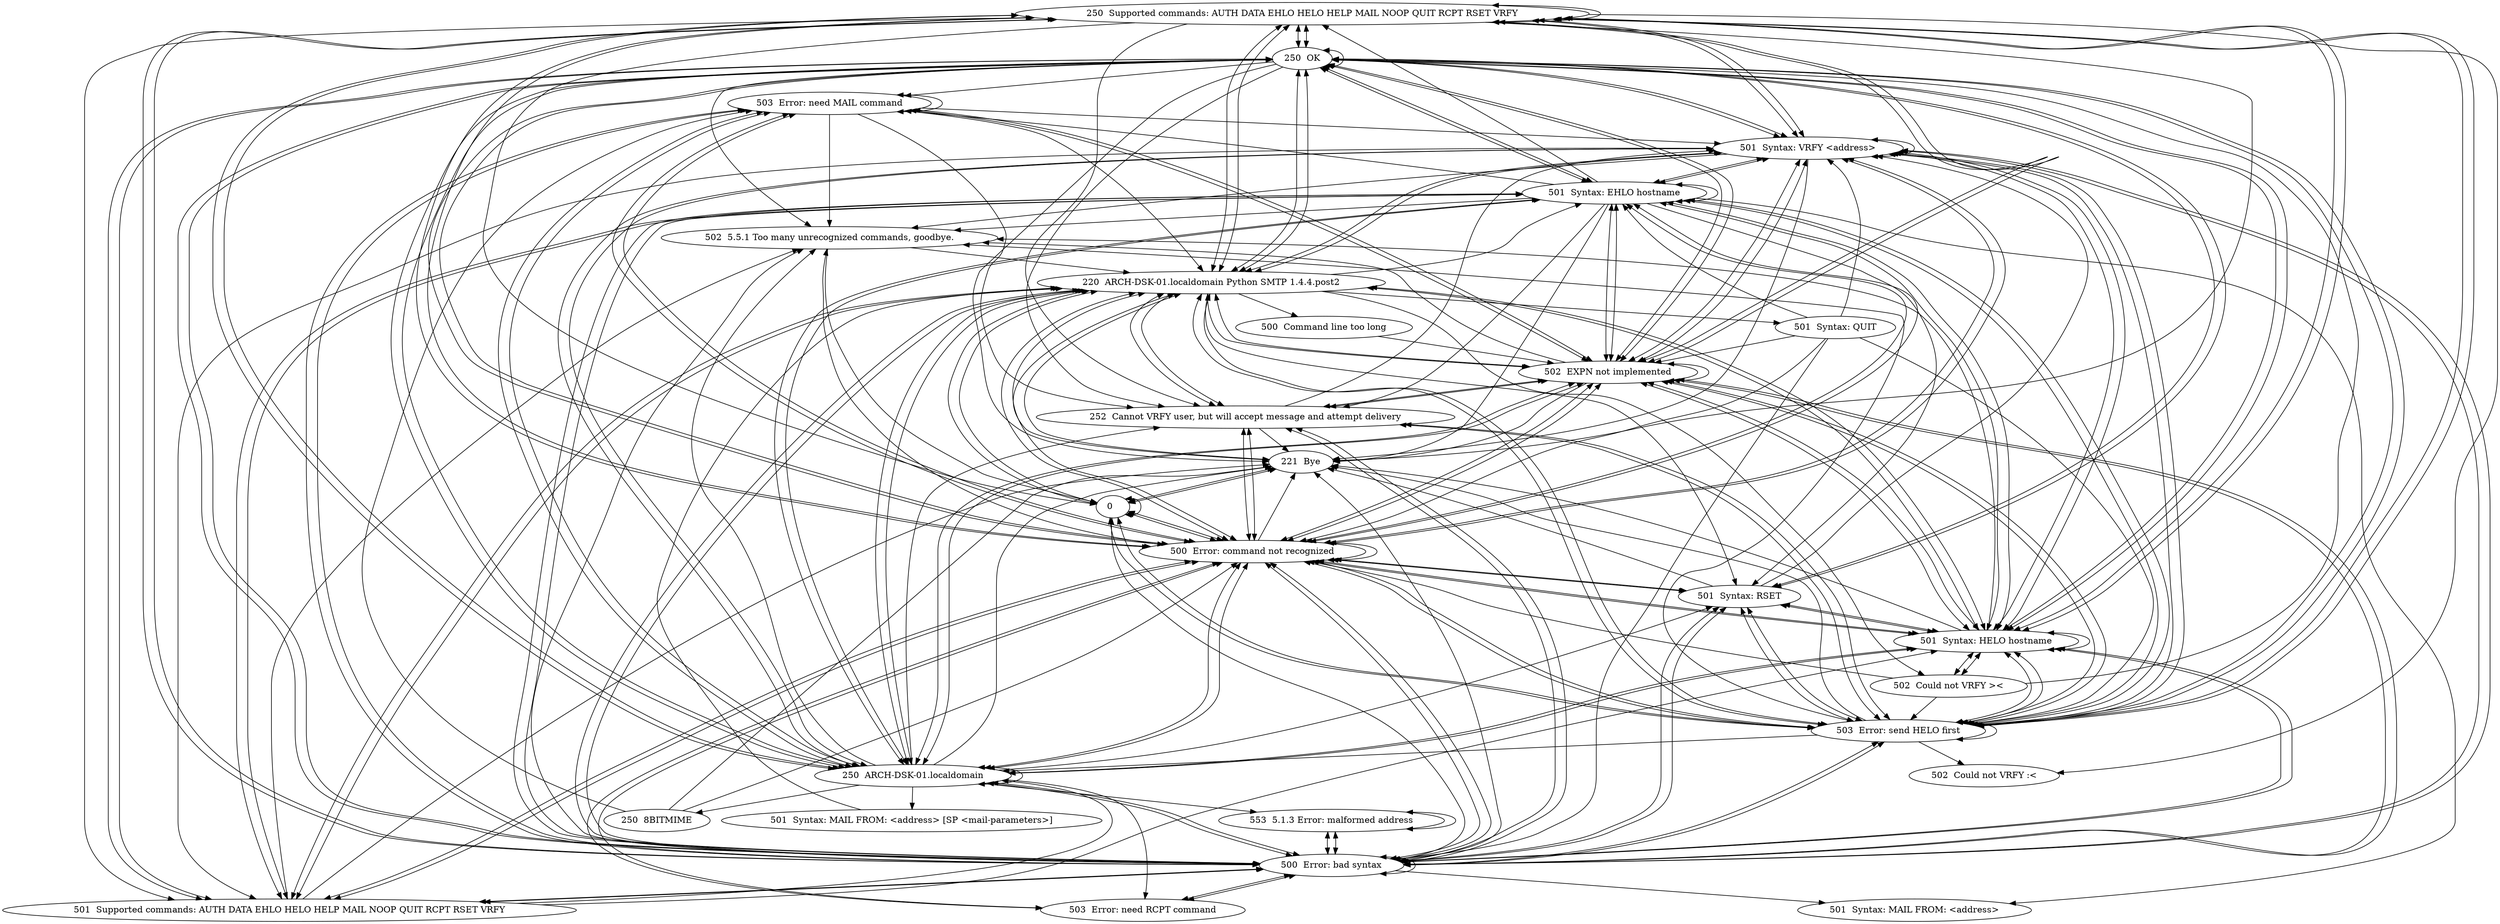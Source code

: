 digraph state_graph {
    "250  Supported commands: AUTH DATA EHLO HELO HELP MAIL NOOP QUIT RCPT RSET VRFY" -> "250  OK" [dir="both"]
    "501  Supported commands: AUTH DATA EHLO HELO HELP MAIL NOOP QUIT RCPT RSET VRFY" -> "221  Bye"
    "501  Syntax: VRFY <address>" -> "501  Supported commands: AUTH DATA EHLO HELO HELP MAIL NOOP QUIT RCPT RSET VRFY"
    "500  Error: bad syntax" -> "503  Error: send HELO first" [dir="both"]
    "220  ARCH-DSK-01.localdomain Python SMTP 1.4.4.post2" -> "250  ARCH-DSK-01.localdomain" [dir="both"]
    "502  Could not VRFY ><" -> "503  Error: send HELO first"
    "250  Supported commands: AUTH DATA EHLO HELO HELP MAIL NOOP QUIT RCPT RSET VRFY" -> "501  Syntax: HELO hostname" [dir="both"]
    "503  Error: need RCPT command" -> "500  Error: bad syntax" [dir="both"]
    "250  Supported commands: AUTH DATA EHLO HELO HELP MAIL NOOP QUIT RCPT RSET VRFY" -> "502  EXPN not implemented" [dir="both"]
    "250  ARCH-DSK-01.localdomain" -> "501  Syntax: RSET"
    "501  Syntax: QUIT" -> "503  Error: send HELO first"
    "220  ARCH-DSK-01.localdomain Python SMTP 1.4.4.post2" -> "503  Error: send HELO first" [dir="both"]
    "500  Error: command not recognized" -> "502  EXPN not implemented" [dir="both"]
    "500  Error: command not recognized" -> "503  Error: send HELO first" [dir="both"]
    "501  Syntax: HELO hostname" -> "503  Error: send HELO first" [dir="both"]
    "501  Syntax: VRFY <address>" -> "250  ARCH-DSK-01.localdomain" [dir="both"]
    "502  EXPN not implemented" -> "252  Cannot VRFY user, but will accept message and attempt delivery" [dir="both"]
    "220  ARCH-DSK-01.localdomain Python SMTP 1.4.4.post2" -> "502  EXPN not implemented" [dir="both"]
    "500  Error: command not recognized" -> "250  OK" [dir="both"]
    "250  ARCH-DSK-01.localdomain" -> "221  Bye"
    "0  " -> "503  Error: send HELO first" [dir="both"]
    "250  Supported commands: AUTH DATA EHLO HELO HELP MAIL NOOP QUIT RCPT RSET VRFY" -> "250  ARCH-DSK-01.localdomain" [dir="both"]
    "501  Syntax: VRFY <address>" -> "501  Syntax: HELO hostname" [dir="both"]
    "500  Error: command not recognized" -> "252  Cannot VRFY user, but will accept message and attempt delivery" [dir="both"]
    "220  ARCH-DSK-01.localdomain Python SMTP 1.4.4.post2" -> "501  Syntax: VRFY <address>" [dir="both"]
    "500  Error: command not recognized" -> "250  ARCH-DSK-01.localdomain" [dir="both"]
    "500  Error: command not recognized" -> "500  Error: command not recognized" [dir="both"]
    "252  Cannot VRFY user, but will accept message and attempt delivery" -> "502  EXPN not implemented" [dir="both"]
    "250  OK" -> "502  EXPN not implemented" [dir="both"]
    "250  ARCH-DSK-01.localdomain" -> "502  5.5.1 Too many unrecognized commands, goodbye."
    "252  Cannot VRFY user, but will accept message and attempt delivery" -> "500  Error: command not recognized" [dir="both"]
    "250  8BITMIME" -> "500  Error: command not recognized"
    "501  Syntax: EHLO hostname" -> "501  Supported commands: AUTH DATA EHLO HELO HELP MAIL NOOP QUIT RCPT RSET VRFY" [dir="both"]
    "250  OK" -> "250  ARCH-DSK-01.localdomain" [dir="both"]
    "501  Syntax: HELO hostname" -> "250  ARCH-DSK-01.localdomain" [dir="both"]
    "501  Syntax: HELO hostname" -> "221  Bye"
    "501  Syntax: VRFY <address>" -> "221  Bye"
    "501  Syntax: EHLO hostname" -> "221  Bye"
    "250  OK" -> "500  Error: command not recognized" [dir="both"]
    "501  Supported commands: AUTH DATA EHLO HELO HELP MAIL NOOP QUIT RCPT RSET VRFY" -> "502  5.5.1 Too many unrecognized commands, goodbye."
    "501  Syntax: HELO hostname" -> "250  Supported commands: AUTH DATA EHLO HELO HELP MAIL NOOP QUIT RCPT RSET VRFY" [dir="both"]
    "503  Error: need RCPT command" -> "500  Error: command not recognized" [dir="both"]
    "503  Error: need MAIL command" -> "500  Error: bad syntax" [dir="both"]
    "501  Syntax: EHLO hostname" -> "500  Error: bad syntax" [dir="both"]
    "500  Error: command not recognized" -> "501  Syntax: RSET" [dir="both"]
    "501  Syntax: VRFY <address>" -> "220  ARCH-DSK-01.localdomain Python SMTP 1.4.4.post2" [dir="both"]
    "500  Error: command not recognized" -> "500  Error: bad syntax" [dir="both"]
    "220  ARCH-DSK-01.localdomain Python SMTP 1.4.4.post2" -> "501  Syntax: RSET"
    "250  OK" -> "501  Syntax: HELO hostname" [dir="both"]
    "502  EXPN not implemented" -> "501  Syntax: VRFY <address>" [dir="both"]
    "250  8BITMIME" -> "503  Error: need MAIL command"
    "250  OK" -> "252  Cannot VRFY user, but will accept message and attempt delivery"
    "250  Supported commands: AUTH DATA EHLO HELO HELP MAIL NOOP QUIT RCPT RSET VRFY" -> "0  "
    "500  Error: bad syntax" -> "502  5.5.1 Too many unrecognized commands, goodbye."
    "501  Syntax: VRFY <address>" -> "501  Syntax: EHLO hostname" [dir="both"]
    "220  ARCH-DSK-01.localdomain Python SMTP 1.4.4.post2" -> "500  Error: bad syntax" [dir="both"]
    "503  Error: send HELO first" -> "503  Error: send HELO first" [dir="both"]
    "250  OK" -> "502  5.5.1 Too many unrecognized commands, goodbye."
    "500  Error: bad syntax" -> "220  ARCH-DSK-01.localdomain Python SMTP 1.4.4.post2" [dir="both"]
    "502  EXPN not implemented" -> "220  ARCH-DSK-01.localdomain Python SMTP 1.4.4.post2" [dir="both"]
    "500  Error: bad syntax" -> "501  Supported commands: AUTH DATA EHLO HELO HELP MAIL NOOP QUIT RCPT RSET VRFY" [dir="both"]
    "501  Syntax: VRFY <address>" -> "501  Syntax: VRFY <address>" [dir="both"]
    "500  Error: command not recognized" -> "502  5.5.1 Too many unrecognized commands, goodbye."
    "220  ARCH-DSK-01.localdomain Python SMTP 1.4.4.post2" -> "221  Bye" [dir="both"]
    "0  " -> "221  Bye" [dir="both"]
    "501  Syntax: HELO hostname" -> "220  ARCH-DSK-01.localdomain Python SMTP 1.4.4.post2" [dir="both"]
    "501  Syntax: VRFY <address>" -> "250  Supported commands: AUTH DATA EHLO HELO HELP MAIL NOOP QUIT RCPT RSET VRFY" [dir="both"]
    "502  EXPN not implemented" -> "500  Error: command not recognized" [dir="both"]
    "250  ARCH-DSK-01.localdomain" -> "501  Syntax: MAIL FROM: <address> [SP <mail-parameters>]"
    "502  EXPN not implemented" -> "221  Bye"
    "500  Error: bad syntax" -> "502  EXPN not implemented" [dir="both"]
    "502  EXPN not implemented" -> "250  Supported commands: AUTH DATA EHLO HELO HELP MAIL NOOP QUIT RCPT RSET VRFY" [dir="both"]
    "501  Supported commands: AUTH DATA EHLO HELO HELP MAIL NOOP QUIT RCPT RSET VRFY" -> "501  Syntax: HELO hostname"
    "501  Syntax: VRFY <address>" -> "502  5.5.1 Too many unrecognized commands, goodbye."
    "252  Cannot VRFY user, but will accept message and attempt delivery" -> "221  Bye"
    "503  Error: send HELO first" -> "501  Syntax: EHLO hostname" [dir="both"]
    "500  Error: command not recognized" -> "501  Syntax: EHLO hostname" [dir="both"]
    "502  5.5.1 Too many unrecognized commands, goodbye." -> "0  "
    "501  Syntax: HELO hostname" -> "501  Syntax: HELO hostname" [dir="both"]
    "250  OK" -> "503  Error: send HELO first" [dir="both"]
    "252  Cannot VRFY user, but will accept message and attempt delivery" -> "500  Error: bad syntax" [dir="both"]
    "553  5.1.3 Error: malformed address" -> "500  Error: bad syntax" [dir="both"]
    "503  Error: need MAIL command" -> "250  ARCH-DSK-01.localdomain" [dir="both"]
    "250  Supported commands: AUTH DATA EHLO HELO HELP MAIL NOOP QUIT RCPT RSET VRFY" -> "502  Could not VRFY :<"
    "503  Error: send HELO first" -> "500  Error: bad syntax" [dir="both"]
    "501  Syntax: EHLO hostname" -> "501  Syntax: EHLO hostname" [dir="both"]
    "501  Syntax: QUIT" -> "501  Syntax: EHLO hostname"
    "501  Syntax: MAIL FROM: <address> [SP <mail-parameters>]" -> "220  ARCH-DSK-01.localdomain Python SMTP 1.4.4.post2"
    "250  ARCH-DSK-01.localdomain" -> "503  Error: need MAIL command" [dir="both"]
    "500  Error: bad syntax" -> "501  Syntax: MAIL FROM: <address>"
    "503  Error: send HELO first" -> "0  " [dir="both"]
    "250  OK" -> "501  Syntax: RSET" [dir="both"]
    "500  Error: bad syntax" -> "501  Syntax: EHLO hostname" [dir="both"]
    "501  Supported commands: AUTH DATA EHLO HELO HELP MAIL NOOP QUIT RCPT RSET VRFY" -> "250  ARCH-DSK-01.localdomain"
    "503  Error: need MAIL command" -> "502  EXPN not implemented" [dir="both"]
    "250  OK" -> "501  Syntax: EHLO hostname" [dir="both"]
    "501  Syntax: RSET" -> "500  Error: bad syntax" [dir="both"]
    "500  Error: bad syntax" -> "503  Error: need MAIL command" [dir="both"]
    "220  ARCH-DSK-01.localdomain Python SMTP 1.4.4.post2" -> "252  Cannot VRFY user, but will accept message and attempt delivery" [dir="both"]
    "250  ARCH-DSK-01.localdomain" -> "220  ARCH-DSK-01.localdomain Python SMTP 1.4.4.post2" [dir="both"]
    "500  Error: bad syntax" -> "503  Error: need RCPT command" [dir="both"]
    "220  ARCH-DSK-01.localdomain Python SMTP 1.4.4.post2" -> "502  Could not VRFY ><"
    "501  Syntax: HELO hostname" -> "501  Syntax: RSET" [dir="both"]
    "250  Supported commands: AUTH DATA EHLO HELO HELP MAIL NOOP QUIT RCPT RSET VRFY" -> "501  Syntax: VRFY <address>" [dir="both"]
    "221  Bye" -> "0  " [dir="both"]
    "502  EXPN not implemented" -> "500  Error: bad syntax" [dir="both"]
    "501  Syntax: QUIT" -> "500  Error: bad syntax"
    "500  Error: bad syntax" -> "250  ARCH-DSK-01.localdomain" [dir="both"]
    "500  Error: bad syntax" -> "501  Syntax: RSET" [dir="both"]
    "220  ARCH-DSK-01.localdomain Python SMTP 1.4.4.post2" -> "501  Syntax: EHLO hostname"
    "250  ARCH-DSK-01.localdomain" -> "502  EXPN not implemented" [dir="both"]
    "250  Supported commands: AUTH DATA EHLO HELO HELP MAIL NOOP QUIT RCPT RSET VRFY" -> "501  Supported commands: AUTH DATA EHLO HELO HELP MAIL NOOP QUIT RCPT RSET VRFY"
    "501  Supported commands: AUTH DATA EHLO HELO HELP MAIL NOOP QUIT RCPT RSET VRFY" -> "500  Error: command not recognized" [dir="both"]
    "553  5.1.3 Error: malformed address" -> "553  5.1.3 Error: malformed address" [dir="both"]
    "220  ARCH-DSK-01.localdomain Python SMTP 1.4.4.post2" -> "501  Supported commands: AUTH DATA EHLO HELO HELP MAIL NOOP QUIT RCPT RSET VRFY" [dir="both"]
    "250  OK" -> "500  Error: bad syntax" [dir="both"]
    "501  Syntax: RSET" -> "503  Error: send HELO first" [dir="both"]
    "0  " -> "500  Error: command not recognized" [dir="both"]
    "500  Error: bad syntax" -> "501  Syntax: HELO hostname" [dir="both"]
    "250  ARCH-DSK-01.localdomain" -> "250  ARCH-DSK-01.localdomain" [dir="both"]
    "503  Error: send HELO first" -> "501  Syntax: HELO hostname" [dir="both"]
    "250  OK" -> "221  Bye"
    "250  OK" -> "250  Supported commands: AUTH DATA EHLO HELO HELP MAIL NOOP QUIT RCPT RSET VRFY" [dir="both"]
    "252  Cannot VRFY user, but will accept message and attempt delivery" -> "220  ARCH-DSK-01.localdomain Python SMTP 1.4.4.post2" [dir="both"]
    "502  EXPN not implemented" -> "501  Syntax: EHLO hostname" [dir="both"]
    "501  Syntax: EHLO hostname" -> "503  Error: need MAIL command"
    "500  Error: command not recognized" -> "250  Supported commands: AUTH DATA EHLO HELO HELP MAIL NOOP QUIT RCPT RSET VRFY" [dir="both"]
    "501  Syntax: VRFY <address>" -> "502  EXPN not implemented" [dir="both"]
    "500  Error: command not recognized" -> "501  Syntax: HELO hostname" [dir="both"]
    "503  Error: need MAIL command" -> "220  ARCH-DSK-01.localdomain Python SMTP 1.4.4.post2"
    "250  OK" -> "501  Syntax: VRFY <address>" [dir="both"]
    "250  OK" -> "501  Supported commands: AUTH DATA EHLO HELO HELP MAIL NOOP QUIT RCPT RSET VRFY" [dir="both"]
    "503  Error: send HELO first" -> "502  EXPN not implemented" [dir="both"]
    "252  Cannot VRFY user, but will accept message and attempt delivery" -> "501  Syntax: VRFY <address>"
    "501  Syntax: EHLO hostname" -> "502  EXPN not implemented" [dir="both"]
    "501  Syntax: EHLO hostname" -> "500  Error: command not recognized" [dir="both"]
    "502  Could not VRFY ><" -> "250  OK"
    "250  Supported commands: AUTH DATA EHLO HELO HELP MAIL NOOP QUIT RCPT RSET VRFY" -> "250  Supported commands: AUTH DATA EHLO HELO HELP MAIL NOOP QUIT RCPT RSET VRFY" [dir="both"]
    "501  Syntax: EHLO hostname" -> "501  Syntax: MAIL FROM: <address>"
    "503  Error: send HELO first" -> "502  Could not VRFY :<"
    "0  " -> "0  " [dir="both"]
    "250  ARCH-DSK-01.localdomain" -> "501  Syntax: EHLO hostname" [dir="both"]
    "500  Error: bad syntax" -> "250  OK" [dir="both"]
    "500  Error: bad syntax" -> "221  Bye"
    "501  Syntax: RSET" -> "250  OK" [dir="both"]
    "0  " -> "220  ARCH-DSK-01.localdomain Python SMTP 1.4.4.post2" [dir="both"]
    "250  OK" -> "220  ARCH-DSK-01.localdomain Python SMTP 1.4.4.post2" [dir="both"]
    "500  Error: bad syntax" -> "553  5.1.3 Error: malformed address" [dir="both"]
    "501  Syntax: HELO hostname" -> "500  Error: command not recognized" [dir="both"]
    "503  Error: send HELO first" -> "220  ARCH-DSK-01.localdomain Python SMTP 1.4.4.post2" [dir="both"]
    "502  EXPN not implemented" -> "503  Error: send HELO first" [dir="both"]
    "501  Syntax: VRFY <address>" -> "503  Error: send HELO first" [dir="both"]
    "501  Syntax: RSET" -> "221  Bye"
    "502  Could not VRFY ><" -> "500  Error: command not recognized"
    "501  Supported commands: AUTH DATA EHLO HELO HELP MAIL NOOP QUIT RCPT RSET VRFY" -> "500  Error: bad syntax" [dir="both"]
    "501  Syntax: QUIT" -> "501  Syntax: VRFY <address>"
    "500  Error: command not recognized" -> "503  Error: need RCPT command" [dir="both"]
    "501  Syntax: VRFY <address>" -> "500  Error: command not recognized" [dir="both"]
    "501  Syntax: VRFY <address>" -> "250  OK" [dir="both"]
    "502  EXPN not implemented" -> "503  Error: need MAIL command" [dir="both"]
    "501  Syntax: QUIT" -> "502  EXPN not implemented"
    "500  Error: command not recognized" -> "501  Syntax: VRFY <address>" [dir="both"]
    "250  8BITMIME" -> "221  Bye"
    "220  ARCH-DSK-01.localdomain Python SMTP 1.4.4.post2" -> "500  Error: command not recognized" [dir="both"]
    "250  ARCH-DSK-01.localdomain" -> "250  Supported commands: AUTH DATA EHLO HELO HELP MAIL NOOP QUIT RCPT RSET VRFY" [dir="both"]
    "501  Syntax: EHLO hostname" -> "252  Cannot VRFY user, but will accept message and attempt delivery"
    "501  Syntax: EHLO hostname" -> "501  Syntax: HELO hostname" [dir="both"]
    "250  ARCH-DSK-01.localdomain" -> "553  5.1.3 Error: malformed address"
    "221  Bye" -> "220  ARCH-DSK-01.localdomain Python SMTP 1.4.4.post2" [dir="both"]
    "503  Error: send HELO first" -> "250  ARCH-DSK-01.localdomain"
    "250  Supported commands: AUTH DATA EHLO HELO HELP MAIL NOOP QUIT RCPT RSET VRFY" -> "503  Error: send HELO first" [dir="both"]
    "502  Could not VRFY ><" -> "501  Syntax: HELO hostname" [dir="both"]
    "501  Syntax: HELO hostname" -> "501  Syntax: VRFY <address>" [dir="both"]
    "501  Syntax: RSET" -> "501  Syntax: VRFY <address>"
    "503  Error: send HELO first" -> "250  OK" [dir="both"]
    "500  Error: bad syntax" -> "252  Cannot VRFY user, but will accept message and attempt delivery" [dir="both"]
    "220  ARCH-DSK-01.localdomain Python SMTP 1.4.4.post2" -> "250  Supported commands: AUTH DATA EHLO HELO HELP MAIL NOOP QUIT RCPT RSET VRFY" [dir="both"]
    "500  Error: bad syntax" -> "0  "
    "501  Syntax: EHLO hostname" -> "501  Syntax: VRFY <address>" [dir="both"]
    "250  ARCH-DSK-01.localdomain" -> "250  OK" [dir="both"]
    "503  Error: need MAIL command" -> "500  Error: command not recognized" [dir="both"]
    "250  Supported commands: AUTH DATA EHLO HELO HELP MAIL NOOP QUIT RCPT RSET VRFY" -> "500  Error: bad syntax" [dir="both"]
    "501  Syntax: EHLO hostname" -> "502  5.5.1 Too many unrecognized commands, goodbye."
    "501  Syntax: RSET" -> "500  Error: command not recognized" [dir="both"]
    "250  OK" -> "250  OK" [dir="both"]
    "500  Error: bad syntax" -> "500  Error: bad syntax" [dir="both"]
    "503  Error: need MAIL command" -> "252  Cannot VRFY user, but will accept message and attempt delivery"
    "250  ARCH-DSK-01.localdomain" -> "500  Error: bad syntax" [dir="both"]
    "501  Syntax: HELO hostname" -> "502  EXPN not implemented" [dir="both"]
    "503  Error: need MAIL command" -> "502  5.5.1 Too many unrecognized commands, goodbye."
    "503  Error: need MAIL command" -> "501  Syntax: VRFY <address>"
    "501  Syntax: VRFY <address>" -> "500  Error: bad syntax" [dir="both"]
    "501  Supported commands: AUTH DATA EHLO HELO HELP MAIL NOOP QUIT RCPT RSET VRFY" -> "250  OK" [dir="both"]
    "220  ARCH-DSK-01.localdomain Python SMTP 1.4.4.post2" -> "501  Syntax: QUIT"
    "502  EXPN not implemented" -> "250  OK" [dir="both"]
    "250  ARCH-DSK-01.localdomain" -> "501  Syntax: VRFY <address>" [dir="both"]
    "250  ARCH-DSK-01.localdomain" -> "503  Error: need RCPT command"
    "250  OK" -> "503  Error: need MAIL command"
    "500  Error: bad syntax" -> "250  Supported commands: AUTH DATA EHLO HELO HELP MAIL NOOP QUIT RCPT RSET VRFY" [dir="both"]
    "250  ARCH-DSK-01.localdomain" -> "250  8BITMIME"
    "502  5.5.1 Too many unrecognized commands, goodbye." -> "220  ARCH-DSK-01.localdomain Python SMTP 1.4.4.post2"
    "503  Error: send HELO first" -> "500  Error: command not recognized" [dir="both"]
    "500  Error: command not recognized" -> "503  Error: need MAIL command" [dir="both"]
    "500  Error: command not recognized" -> "220  ARCH-DSK-01.localdomain Python SMTP 1.4.4.post2" [dir="both"]
    "252  Cannot VRFY user, but will accept message and attempt delivery" -> "503  Error: send HELO first" [dir="both"]
    "503  Error: send HELO first" -> "501  Syntax: RSET" [dir="both"]
    "500  Error: command not recognized" -> "0  " [dir="both"]
    "220  ARCH-DSK-01.localdomain Python SMTP 1.4.4.post2" -> "501  Syntax: HELO hostname" [dir="both"]
    "220  ARCH-DSK-01.localdomain Python SMTP 1.4.4.post2" -> "0  " [dir="both"]
    "250  ARCH-DSK-01.localdomain" -> "501  Syntax: HELO hostname" [dir="both"]
    "500  Error: command not recognized" -> "221  Bye"
    "500  Error: command not recognized" -> "501  Supported commands: AUTH DATA EHLO HELO HELP MAIL NOOP QUIT RCPT RSET VRFY" [dir="both"]
    "501  Syntax: HELO hostname" -> "500  Error: bad syntax" [dir="both"]
    "501  Syntax: HELO hostname" -> "502  Could not VRFY ><" [dir="both"]
    "501  Syntax: QUIT" -> "500  Error: command not recognized"
    "502  EXPN not implemented" -> "502  EXPN not implemented" [dir="both"]
    "501  Syntax: HELO hostname" -> "502  5.5.1 Too many unrecognized commands, goodbye."
    "501  Syntax: EHLO hostname" -> "503  Error: send HELO first" [dir="both"]
    "501  Syntax: HELO hostname" -> "501  Syntax: EHLO hostname" [dir="both"]
    "501  Syntax: RSET" -> "501  Syntax: HELO hostname" [dir="both"]
    "501  Supported commands: AUTH DATA EHLO HELO HELP MAIL NOOP QUIT RCPT RSET VRFY" -> "220  ARCH-DSK-01.localdomain Python SMTP 1.4.4.post2" [dir="both"]
    "503  Error: send HELO first" -> "252  Cannot VRFY user, but will accept message and attempt delivery" [dir="both"]
    "500  Error: bad syntax" -> "500  Error: command not recognized" [dir="both"]
    "503  Error: send HELO first" -> "221  Bye"
    "502  EXPN not implemented" -> "501  Syntax: HELO hostname" [dir="both"]
    "250  Supported commands: AUTH DATA EHLO HELO HELP MAIL NOOP QUIT RCPT RSET VRFY" -> "500  Error: command not recognized" [dir="both"]
    "501  Supported commands: AUTH DATA EHLO HELO HELP MAIL NOOP QUIT RCPT RSET VRFY" -> "501  Syntax: EHLO hostname" [dir="both"]
    "502  EXPN not implemented" -> "250  ARCH-DSK-01.localdomain" [dir="both"]
    "250  ARCH-DSK-01.localdomain" -> "500  Error: command not recognized" [dir="both"]
    "502  EXPN not implemented" -> "502  5.5.1 Too many unrecognized commands, goodbye."
    "501  Syntax: EHLO hostname" -> "250  Supported commands: AUTH DATA EHLO HELO HELP MAIL NOOP QUIT RCPT RSET VRFY"
    "503  Error: send HELO first" -> "250  Supported commands: AUTH DATA EHLO HELO HELP MAIL NOOP QUIT RCPT RSET VRFY" [dir="both"]
    "220  ARCH-DSK-01.localdomain Python SMTP 1.4.4.post2" -> "250  OK" [dir="both"]
    "220  ARCH-DSK-01.localdomain Python SMTP 1.4.4.post2" -> "500  Command line too long"
    "250  Supported commands: AUTH DATA EHLO HELO HELP MAIL NOOP QUIT RCPT RSET VRFY" -> "252  Cannot VRFY user, but will accept message and attempt delivery"
    "501  Syntax: HELO hostname" -> "250  OK" [dir="both"]
    "503  Error: send HELO first" -> "501  Syntax: VRFY <address>" [dir="both"]
    "500  Error: bad syntax" -> "501  Syntax: VRFY <address>" [dir="both"]
    "250  Supported commands: AUTH DATA EHLO HELO HELP MAIL NOOP QUIT RCPT RSET VRFY" -> "221  Bye"
    "501  Syntax: EHLO hostname" -> "250  OK" [dir="both"]
    "500  Command line too long" -> "502  EXPN not implemented"
    "503  Error: need MAIL command" -> "503  Error: need MAIL command" [dir="both"]
    "250  ARCH-DSK-01.localdomain" -> "252  Cannot VRFY user, but will accept message and attempt delivery"
    "501  Syntax: EHLO hostname" -> "501  Syntax: RSET"
    "250  Supported commands: AUTH DATA EHLO HELO HELP MAIL NOOP QUIT RCPT RSET VRFY" -> "220  ARCH-DSK-01.localdomain Python SMTP 1.4.4.post2" [dir="both"]
    "501  Syntax: EHLO hostname" -> "250  ARCH-DSK-01.localdomain" [dir="both"]
    "503  Error: send HELO first" -> "502  5.5.1 Too many unrecognized commands, goodbye."
}
